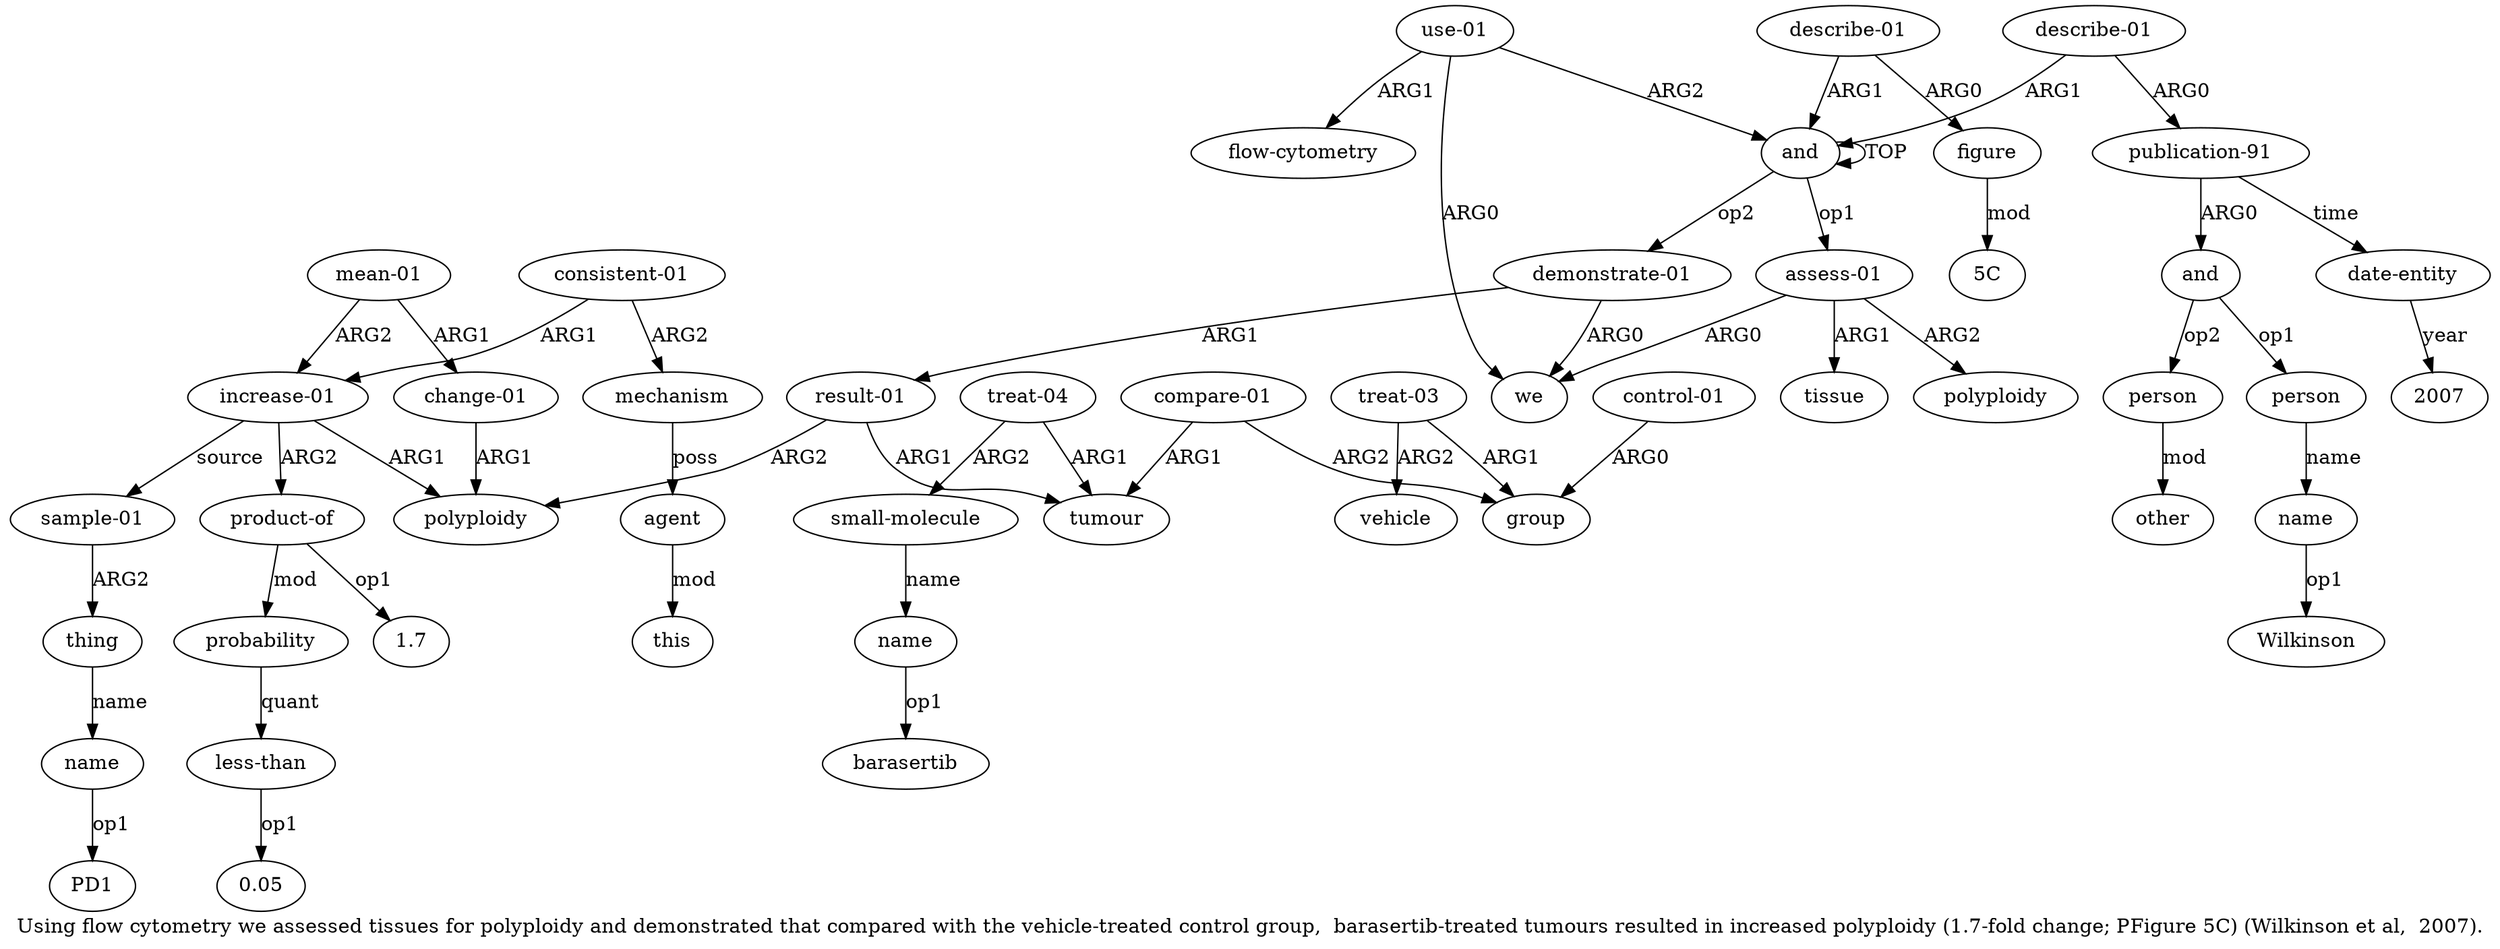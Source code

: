 digraph  {
	graph [label="Using flow cytometry we assessed tissues for polyploidy and demonstrated that compared with the vehicle-treated control group,  \
barasertib-treated tumours resulted in increased polyploidy (1.7-fold change; PFigure 5C) (Wilkinson et al,  2007)."];
	node [label="\N"];
	a20	 [color=black,
		gold_ind=20,
		gold_label="less-than",
		label="less-than",
		test_ind=20,
		test_label="less-than"];
	"a20 0.05"	 [color=black,
		gold_ind=-1,
		gold_label=0.05,
		label=0.05,
		test_ind=-1,
		test_label=0.05];
	a20 -> "a20 0.05" [key=0,
	color=black,
	gold_label=op1,
	label=op1,
	test_label=op1];
a21 [color=black,
	gold_ind=21,
	gold_label="mean-01",
	label="mean-01",
	test_ind=21,
	test_label="mean-01"];
a22 [color=black,
	gold_ind=22,
	gold_label="change-01",
	label="change-01",
	test_ind=22,
	test_label="change-01"];
a21 -> a22 [key=0,
color=black,
gold_label=ARG1,
label=ARG1,
test_label=ARG1];
a17 [color=black,
gold_ind=17,
gold_label="increase-01",
label="increase-01",
test_ind=17,
test_label="increase-01"];
a21 -> a17 [key=0,
color=black,
gold_label=ARG2,
label=ARG2,
test_label=ARG2];
a16 [color=black,
gold_ind=16,
gold_label=polyploidy,
label=polyploidy,
test_ind=16,
test_label=polyploidy];
a22 -> a16 [key=0,
color=black,
gold_label=ARG1,
label=ARG1,
test_label=ARG1];
a23 [color=black,
gold_ind=23,
gold_label="sample-01",
label="sample-01",
test_ind=23,
test_label="sample-01"];
a24 [color=black,
gold_ind=24,
gold_label=thing,
label=thing,
test_ind=24,
test_label=thing];
a23 -> a24 [key=0,
color=black,
gold_label=ARG2,
label=ARG2,
test_label=ARG2];
a25 [color=black,
gold_ind=25,
gold_label=name,
label=name,
test_ind=25,
test_label=name];
a24 -> a25 [key=0,
color=black,
gold_label=name,
label=name,
test_label=name];
"a25 PD1" [color=black,
gold_ind=-1,
gold_label=PD1,
label=PD1,
test_ind=-1,
test_label=PD1];
a25 -> "a25 PD1" [key=0,
color=black,
gold_label=op1,
label=op1,
test_label=op1];
a26 [color=black,
gold_ind=26,
gold_label="consistent-01",
label="consistent-01",
test_ind=26,
test_label="consistent-01"];
a27 [color=black,
gold_ind=27,
gold_label=mechanism,
label=mechanism,
test_ind=27,
test_label=mechanism];
a26 -> a27 [key=0,
color=black,
gold_label=ARG2,
label=ARG2,
test_label=ARG2];
a26 -> a17 [key=0,
color=black,
gold_label=ARG1,
label=ARG1,
test_label=ARG1];
a28 [color=black,
gold_ind=28,
gold_label=agent,
label=agent,
test_ind=28,
test_label=agent];
a27 -> a28 [key=0,
color=black,
gold_label=poss,
label=poss,
test_label=poss];
a29 [color=black,
gold_ind=29,
gold_label=this,
label=this,
test_ind=29,
test_label=this];
a28 -> a29 [key=0,
color=black,
gold_label=mod,
label=mod,
test_label=mod];
a31 [color=black,
gold_ind=31,
gold_label="flow-cytometry",
label="flow-cytometry",
test_ind=31,
test_label="flow-cytometry"];
a30 [color=black,
gold_ind=30,
gold_label="use-01",
label="use-01",
test_ind=30,
test_label="use-01"];
a30 -> a31 [key=0,
color=black,
gold_label=ARG1,
label=ARG1,
test_label=ARG1];
a0 [color=black,
gold_ind=0,
gold_label=and,
label=and,
test_ind=0,
test_label=and];
a30 -> a0 [key=0,
color=black,
gold_label=ARG2,
label=ARG2,
test_label=ARG2];
a2 [color=black,
gold_ind=2,
gold_label=we,
label=we,
test_ind=2,
test_label=we];
a30 -> a2 [key=0,
color=black,
gold_label=ARG0,
label=ARG0,
test_label=ARG0];
"a18 1.7" [color=black,
gold_ind=-1,
gold_label=1.7,
label=1.7,
test_ind=-1,
test_label=1.7];
a37 [color=black,
gold_ind=37,
gold_label=person,
label=person,
test_ind=37,
test_label=person];
a38 [color=black,
gold_ind=38,
gold_label=name,
label=name,
test_ind=38,
test_label=name];
a37 -> a38 [key=0,
color=black,
gold_label=name,
label=name,
test_label=name];
a36 [color=black,
gold_ind=36,
gold_label=and,
label=and,
test_ind=36,
test_label=and];
a36 -> a37 [key=0,
color=black,
gold_label=op1,
label=op1,
test_label=op1];
a39 [color=black,
gold_ind=39,
gold_label=person,
label=person,
test_ind=39,
test_label=person];
a36 -> a39 [key=0,
color=black,
gold_label=op2,
label=op2,
test_label=op2];
a33 [color=black,
gold_ind=33,
gold_label=figure,
label=figure,
test_ind=33,
test_label=figure];
"a33 5C" [color=black,
gold_ind=-1,
gold_label="5C",
label="5C",
test_ind=-1,
test_label="5C"];
a33 -> "a33 5C" [key=0,
color=black,
gold_label=mod,
label=mod,
test_label=mod];
a35 [color=black,
gold_ind=35,
gold_label="publication-91",
label="publication-91",
test_ind=35,
test_label="publication-91"];
a35 -> a36 [key=0,
color=black,
gold_label=ARG0,
label=ARG0,
test_label=ARG0];
a41 [color=black,
gold_ind=41,
gold_label="date-entity",
label="date-entity",
test_ind=41,
test_label="date-entity"];
a35 -> a41 [key=0,
color=black,
gold_label=time,
label=time,
test_label=time];
a34 [color=black,
gold_ind=34,
gold_label="describe-01",
label="describe-01",
test_ind=34,
test_label="describe-01"];
a34 -> a35 [key=0,
color=black,
gold_label=ARG0,
label=ARG0,
test_label=ARG0];
a34 -> a0 [key=0,
color=black,
gold_label=ARG1,
label=ARG1,
test_label=ARG1];
a32 [color=black,
gold_ind=32,
gold_label="describe-01",
label="describe-01",
test_ind=32,
test_label="describe-01"];
a32 -> a33 [key=0,
color=black,
gold_label=ARG0,
label=ARG0,
test_label=ARG0];
a32 -> a0 [key=0,
color=black,
gold_label=ARG1,
label=ARG1,
test_label=ARG1];
a15 [color=black,
gold_ind=15,
gold_label=vehicle,
label=vehicle,
test_ind=15,
test_label=vehicle];
a14 [color=black,
gold_ind=14,
gold_label="treat-03",
label="treat-03",
test_ind=14,
test_label="treat-03"];
a14 -> a15 [key=0,
color=black,
gold_label=ARG2,
label=ARG2,
test_label=ARG2];
a12 [color=black,
gold_ind=12,
gold_label=group,
label=group,
test_ind=12,
test_label=group];
a14 -> a12 [key=0,
color=black,
gold_label=ARG1,
label=ARG1,
test_label=ARG1];
a17 -> a23 [key=0,
color=black,
gold_label=source,
label=source,
test_label=source];
a17 -> a16 [key=0,
color=black,
gold_label=ARG1,
label=ARG1,
test_label=ARG1];
a18 [color=black,
gold_ind=18,
gold_label="product-of",
label="product-of",
test_ind=18,
test_label="product-of"];
a17 -> a18 [key=0,
color=black,
gold_label=ARG2,
label=ARG2,
test_label=ARG2];
a11 [color=black,
gold_ind=11,
gold_label="compare-01",
label="compare-01",
test_ind=11,
test_label="compare-01"];
a11 -> a12 [key=0,
color=black,
gold_label=ARG2,
label=ARG2,
test_label=ARG2];
a7 [color=black,
gold_ind=7,
gold_label=tumour,
label=tumour,
test_ind=7,
test_label=tumour];
a11 -> a7 [key=0,
color=black,
gold_label=ARG1,
label=ARG1,
test_label=ARG1];
a10 [color=black,
gold_ind=10,
gold_label=name,
label=name,
test_ind=10,
test_label=name];
"a10 barasertib" [color=black,
gold_ind=-1,
gold_label=barasertib,
label=barasertib,
test_ind=-1,
test_label=barasertib];
a10 -> "a10 barasertib" [key=0,
color=black,
gold_label=op1,
label=op1,
test_label=op1];
a13 [color=black,
gold_ind=13,
gold_label="control-01",
label="control-01",
test_ind=13,
test_label="control-01"];
a13 -> a12 [key=0,
color=black,
gold_label=ARG0,
label=ARG0,
test_label=ARG0];
a40 [color=black,
gold_ind=40,
gold_label=other,
label=other,
test_ind=40,
test_label=other];
a39 -> a40 [key=0,
color=black,
gold_label=mod,
label=mod,
test_label=mod];
"a38 Wilkinson" [color=black,
gold_ind=-1,
gold_label=Wilkinson,
label=Wilkinson,
test_ind=-1,
test_label=Wilkinson];
a38 -> "a38 Wilkinson" [key=0,
color=black,
gold_label=op1,
label=op1,
test_label=op1];
a19 [color=black,
gold_ind=19,
gold_label=probability,
label=probability,
test_ind=19,
test_label=probability];
a19 -> a20 [key=0,
color=black,
gold_label=quant,
label=quant,
test_label=quant];
a18 -> "a18 1.7" [key=0,
color=black,
gold_label=op1,
label=op1,
test_label=op1];
a18 -> a19 [key=0,
color=black,
gold_label=mod,
label=mod,
test_label=mod];
a1 [color=black,
gold_ind=1,
gold_label="assess-01",
label="assess-01",
test_ind=1,
test_label="assess-01"];
a3 [color=black,
gold_ind=3,
gold_label=tissue,
label=tissue,
test_ind=3,
test_label=tissue];
a1 -> a3 [key=0,
color=black,
gold_label=ARG1,
label=ARG1,
test_label=ARG1];
a1 -> a2 [key=0,
color=black,
gold_label=ARG0,
label=ARG0,
test_label=ARG0];
a4 [color=black,
gold_ind=4,
gold_label=polyploidy,
label=polyploidy,
test_ind=4,
test_label=polyploidy];
a1 -> a4 [key=0,
color=black,
gold_label=ARG2,
label=ARG2,
test_label=ARG2];
a0 -> a1 [key=0,
color=black,
gold_label=op1,
label=op1,
test_label=op1];
a0 -> a0 [key=0,
color=black,
gold_label=TOP,
label=TOP,
test_label=TOP];
a5 [color=black,
gold_ind=5,
gold_label="demonstrate-01",
label="demonstrate-01",
test_ind=5,
test_label="demonstrate-01"];
a0 -> a5 [key=0,
color=black,
gold_label=op2,
label=op2,
test_label=op2];
a5 -> a2 [key=0,
color=black,
gold_label=ARG0,
label=ARG0,
test_label=ARG0];
a6 [color=black,
gold_ind=6,
gold_label="result-01",
label="result-01",
test_ind=6,
test_label="result-01"];
a5 -> a6 [key=0,
color=black,
gold_label=ARG1,
label=ARG1,
test_label=ARG1];
a6 -> a16 [key=0,
color=black,
gold_label=ARG2,
label=ARG2,
test_label=ARG2];
a6 -> a7 [key=0,
color=black,
gold_label=ARG1,
label=ARG1,
test_label=ARG1];
a9 [color=black,
gold_ind=9,
gold_label="small-molecule",
label="small-molecule",
test_ind=9,
test_label="small-molecule"];
a9 -> a10 [key=0,
color=black,
gold_label=name,
label=name,
test_label=name];
a8 [color=black,
gold_ind=8,
gold_label="treat-04",
label="treat-04",
test_ind=8,
test_label="treat-04"];
a8 -> a7 [key=0,
color=black,
gold_label=ARG1,
label=ARG1,
test_label=ARG1];
a8 -> a9 [key=0,
color=black,
gold_label=ARG2,
label=ARG2,
test_label=ARG2];
"a41 2007" [color=black,
gold_ind=-1,
gold_label=2007,
label=2007,
test_ind=-1,
test_label=2007];
a41 -> "a41 2007" [key=0,
color=black,
gold_label=year,
label=year,
test_label=year];
}

